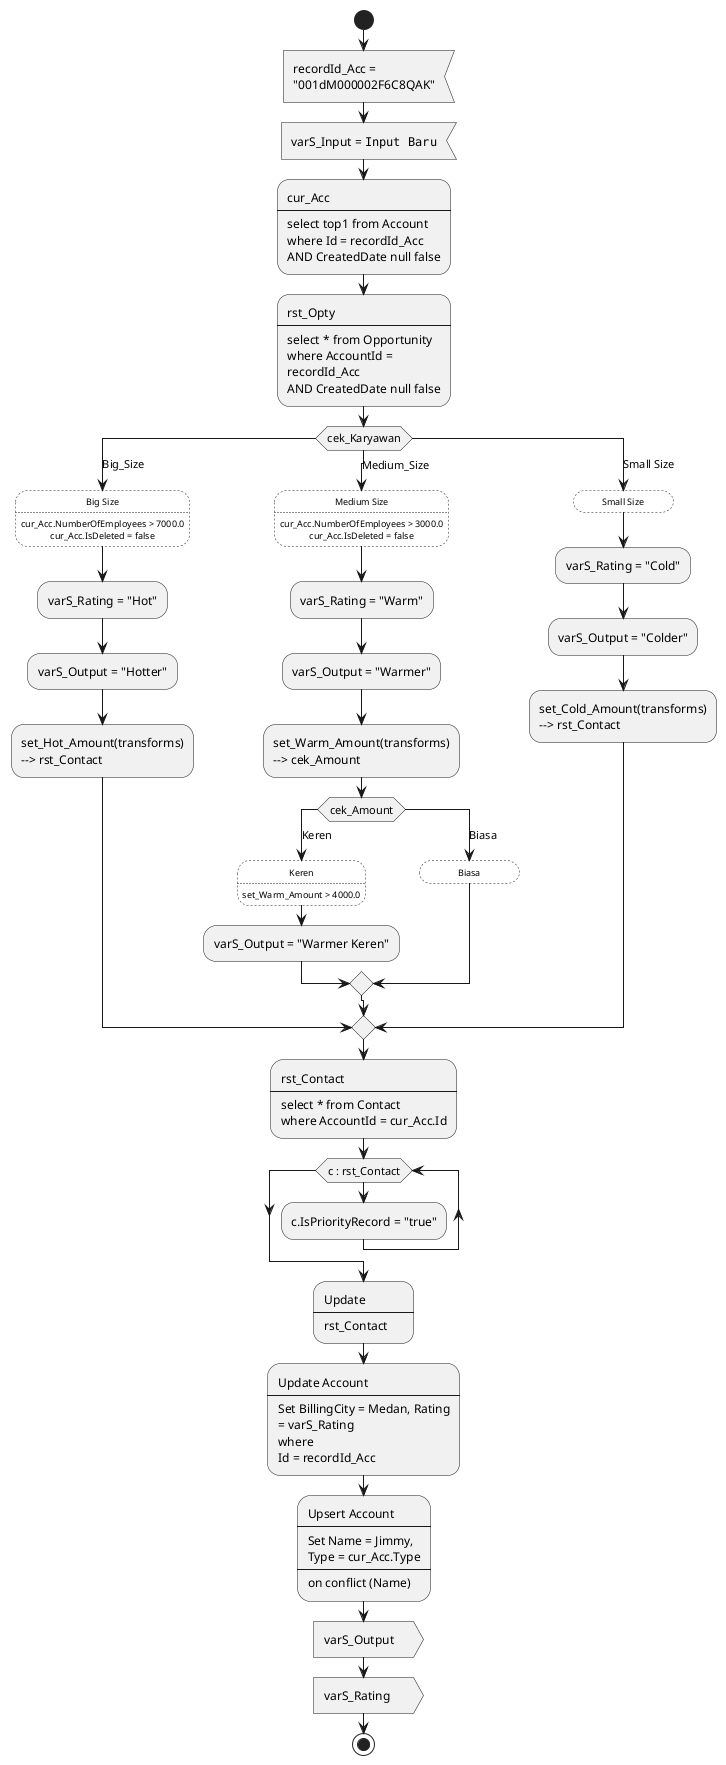 @startuml
<style>
    element {
        MinimumWidth 100
        MaximumWidth 180
    }
    .kondisi {
        FontSize 9
        Padding 5
        LineStyle 2
        BackGroundColor transparent
        HorizontalAlignment center
    }
</style>
skinparam defaultFontName "verdana"
start
:recordId_Acc = "001dM000002F6C8QAK";<<input>>
:varS_Input = ""Input Baru"";<<input>>

:cur_Acc 
----
select top1 from Account 
where Id = recordId_Acc
AND CreatedDate null false;
:rst_Opty 
----
select * from Opportunity 
where AccountId = recordId_Acc
AND CreatedDate null false;
switch (cek_Karyawan)
case (Big_Size)
	:Big Size
....
cur_Acc.NumberOfEmployees > 7000.0
cur_Acc.IsDeleted = false;<<kondisi>>
	:varS_Rating = "Hot";
:varS_Output = "Hotter";
	:set_Hot_Amount(transforms)  --> rst_Contact;
case (Medium_Size)
	:Medium Size
....
cur_Acc.NumberOfEmployees > 3000.0
cur_Acc.IsDeleted = false;<<kondisi>>
	:varS_Rating = "Warm";
:varS_Output = "Warmer";
	:set_Warm_Amount(transforms)  --> cek_Amount;
	switch (cek_Amount)
case (Keren)
	:Keren
....
set_Warm_Amount > 4000.0;<<kondisi>>
	:varS_Output = "Warmer Keren";
case (Biasa)
	:Biasa;<<kondisi>>
endswitch
case (Small Size)
	:Small Size;<<kondisi>>
	:varS_Rating = "Cold";
:varS_Output = "Colder";
	:set_Cold_Amount(transforms)  --> rst_Contact;
endswitch
:rst_Contact 
----
select * from Contact 
where AccountId = cur_Acc.Id;
while(c : rst_Contact)
	:c.IsPriorityRecord = "true";
endwhile
:Update 
----
rst_Contact;
:Update Account 
----
Set BillingCity = Medan, Rating = varS_Rating
where 
Id = recordId_Acc;
:Upsert Account 
----
Set Name = Jimmy,
Type = cur_Acc.Type
----
on conflict (Name);
:varS_Output;<<output>>
:varS_Rating;<<output>>
stop
@enduml